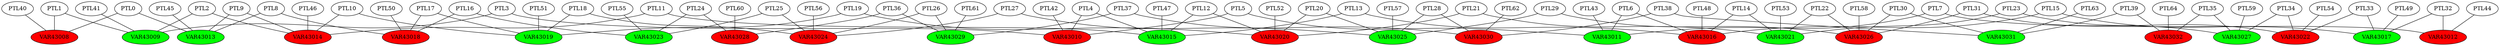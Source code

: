 graph model {
PTL0 -- VAR43008;

PTL0 -- VAR43013;

PTL1 -- VAR43008;

PTL1 -- VAR43009;

PTL2 -- VAR43009;

PTL2 -- VAR43014;

PTL3 -- VAR43009;

PTL3 -- VAR43010;

PTL4 -- VAR43010;

PTL4 -- VAR43015;

PTL5 -- VAR43010;

PTL5 -- VAR43011;

PTL6 -- VAR43011;

PTL6 -- VAR43016;

PTL7 -- VAR43011;

PTL7 -- VAR43012;

PTL8 -- VAR43013;

PTL8 -- VAR43018;

PTL9 -- VAR43013;

PTL9 -- VAR43014;

PTL10 -- VAR43014;

PTL10 -- VAR43019;

PTL11 -- VAR43014;

PTL11 -- VAR43015;

PTL12 -- VAR43015;

PTL12 -- VAR43020;

PTL13 -- VAR43015;

PTL13 -- VAR43016;

PTL14 -- VAR43016;

PTL14 -- VAR43021;

PTL15 -- VAR43016;

PTL15 -- VAR43017;

PTL16 -- VAR43018;

PTL16 -- VAR43023;

PTL17 -- VAR43018;

PTL17 -- VAR43019;

PTL18 -- VAR43019;

PTL18 -- VAR43024;

PTL19 -- VAR43019;

PTL19 -- VAR43020;

PTL20 -- VAR43020;

PTL20 -- VAR43025;

PTL21 -- VAR43020;

PTL21 -- VAR43021;

PTL22 -- VAR43021;

PTL22 -- VAR43026;

PTL23 -- VAR43021;

PTL23 -- VAR43022;

PTL24 -- VAR43023;

PTL24 -- VAR43028;

PTL25 -- VAR43023;

PTL25 -- VAR43024;

PTL26 -- VAR43024;

PTL26 -- VAR43029;

PTL27 -- VAR43024;

PTL27 -- VAR43025;

PTL28 -- VAR43025;

PTL28 -- VAR43030;

PTL29 -- VAR43025;

PTL29 -- VAR43026;

PTL30 -- VAR43026;

PTL30 -- VAR43031;

PTL31 -- VAR43026;

PTL31 -- VAR43027;

PTL32 -- VAR43012;

PTL32 -- VAR43017;

PTL33 -- VAR43017;

PTL33 -- VAR43022;

PTL34 -- VAR43022;

PTL34 -- VAR43027;

PTL35 -- VAR43027;

PTL35 -- VAR43032;

PTL36 -- VAR43028;

PTL36 -- VAR43029;

PTL37 -- VAR43029;

PTL37 -- VAR43030;

PTL38 -- VAR43030;

PTL38 -- VAR43031;

PTL39 -- VAR43031;

PTL39 -- VAR43032;

PTL40 -- VAR43008;

PTL41 -- VAR43009;

PTL42 -- VAR43010;

PTL43 -- VAR43011;

PTL44 -- VAR43012;

PTL45 -- VAR43013;

PTL46 -- VAR43014;

PTL47 -- VAR43015;

PTL48 -- VAR43016;

PTL49 -- VAR43017;

PTL50 -- VAR43018;

PTL51 -- VAR43019;

PTL52 -- VAR43020;

PTL53 -- VAR43021;

PTL54 -- VAR43022;

PTL55 -- VAR43023;

PTL56 -- VAR43024;

PTL57 -- VAR43025;

PTL58 -- VAR43026;

PTL59 -- VAR43027;

PTL60 -- VAR43028;

PTL61 -- VAR43029;

PTL62 -- VAR43030;

PTL63 -- VAR43031;

PTL64 -- VAR43032;

VAR43008 [style=filled fillcolor=red];
VAR43013 [style=filled fillcolor=green];
VAR43009 [style=filled fillcolor=green];
VAR43014 [style=filled fillcolor=red];
VAR43010 [style=filled fillcolor=red];
VAR43015 [style=filled fillcolor=green];
VAR43011 [style=filled fillcolor=green];
VAR43016 [style=filled fillcolor=red];
VAR43012 [style=filled fillcolor=red];
VAR43018 [style=filled fillcolor=red];
VAR43019 [style=filled fillcolor=green];
VAR43020 [style=filled fillcolor=red];
VAR43021 [style=filled fillcolor=green];
VAR43017 [style=filled fillcolor=green];
VAR43023 [style=filled fillcolor=green];
VAR43024 [style=filled fillcolor=red];
VAR43025 [style=filled fillcolor=green];
VAR43026 [style=filled fillcolor=red];
VAR43022 [style=filled fillcolor=red];
VAR43028 [style=filled fillcolor=red];
VAR43029 [style=filled fillcolor=green];
VAR43030 [style=filled fillcolor=red];
VAR43031 [style=filled fillcolor=green];
VAR43027 [style=filled fillcolor=green];
VAR43032 [style=filled fillcolor=red];
}
